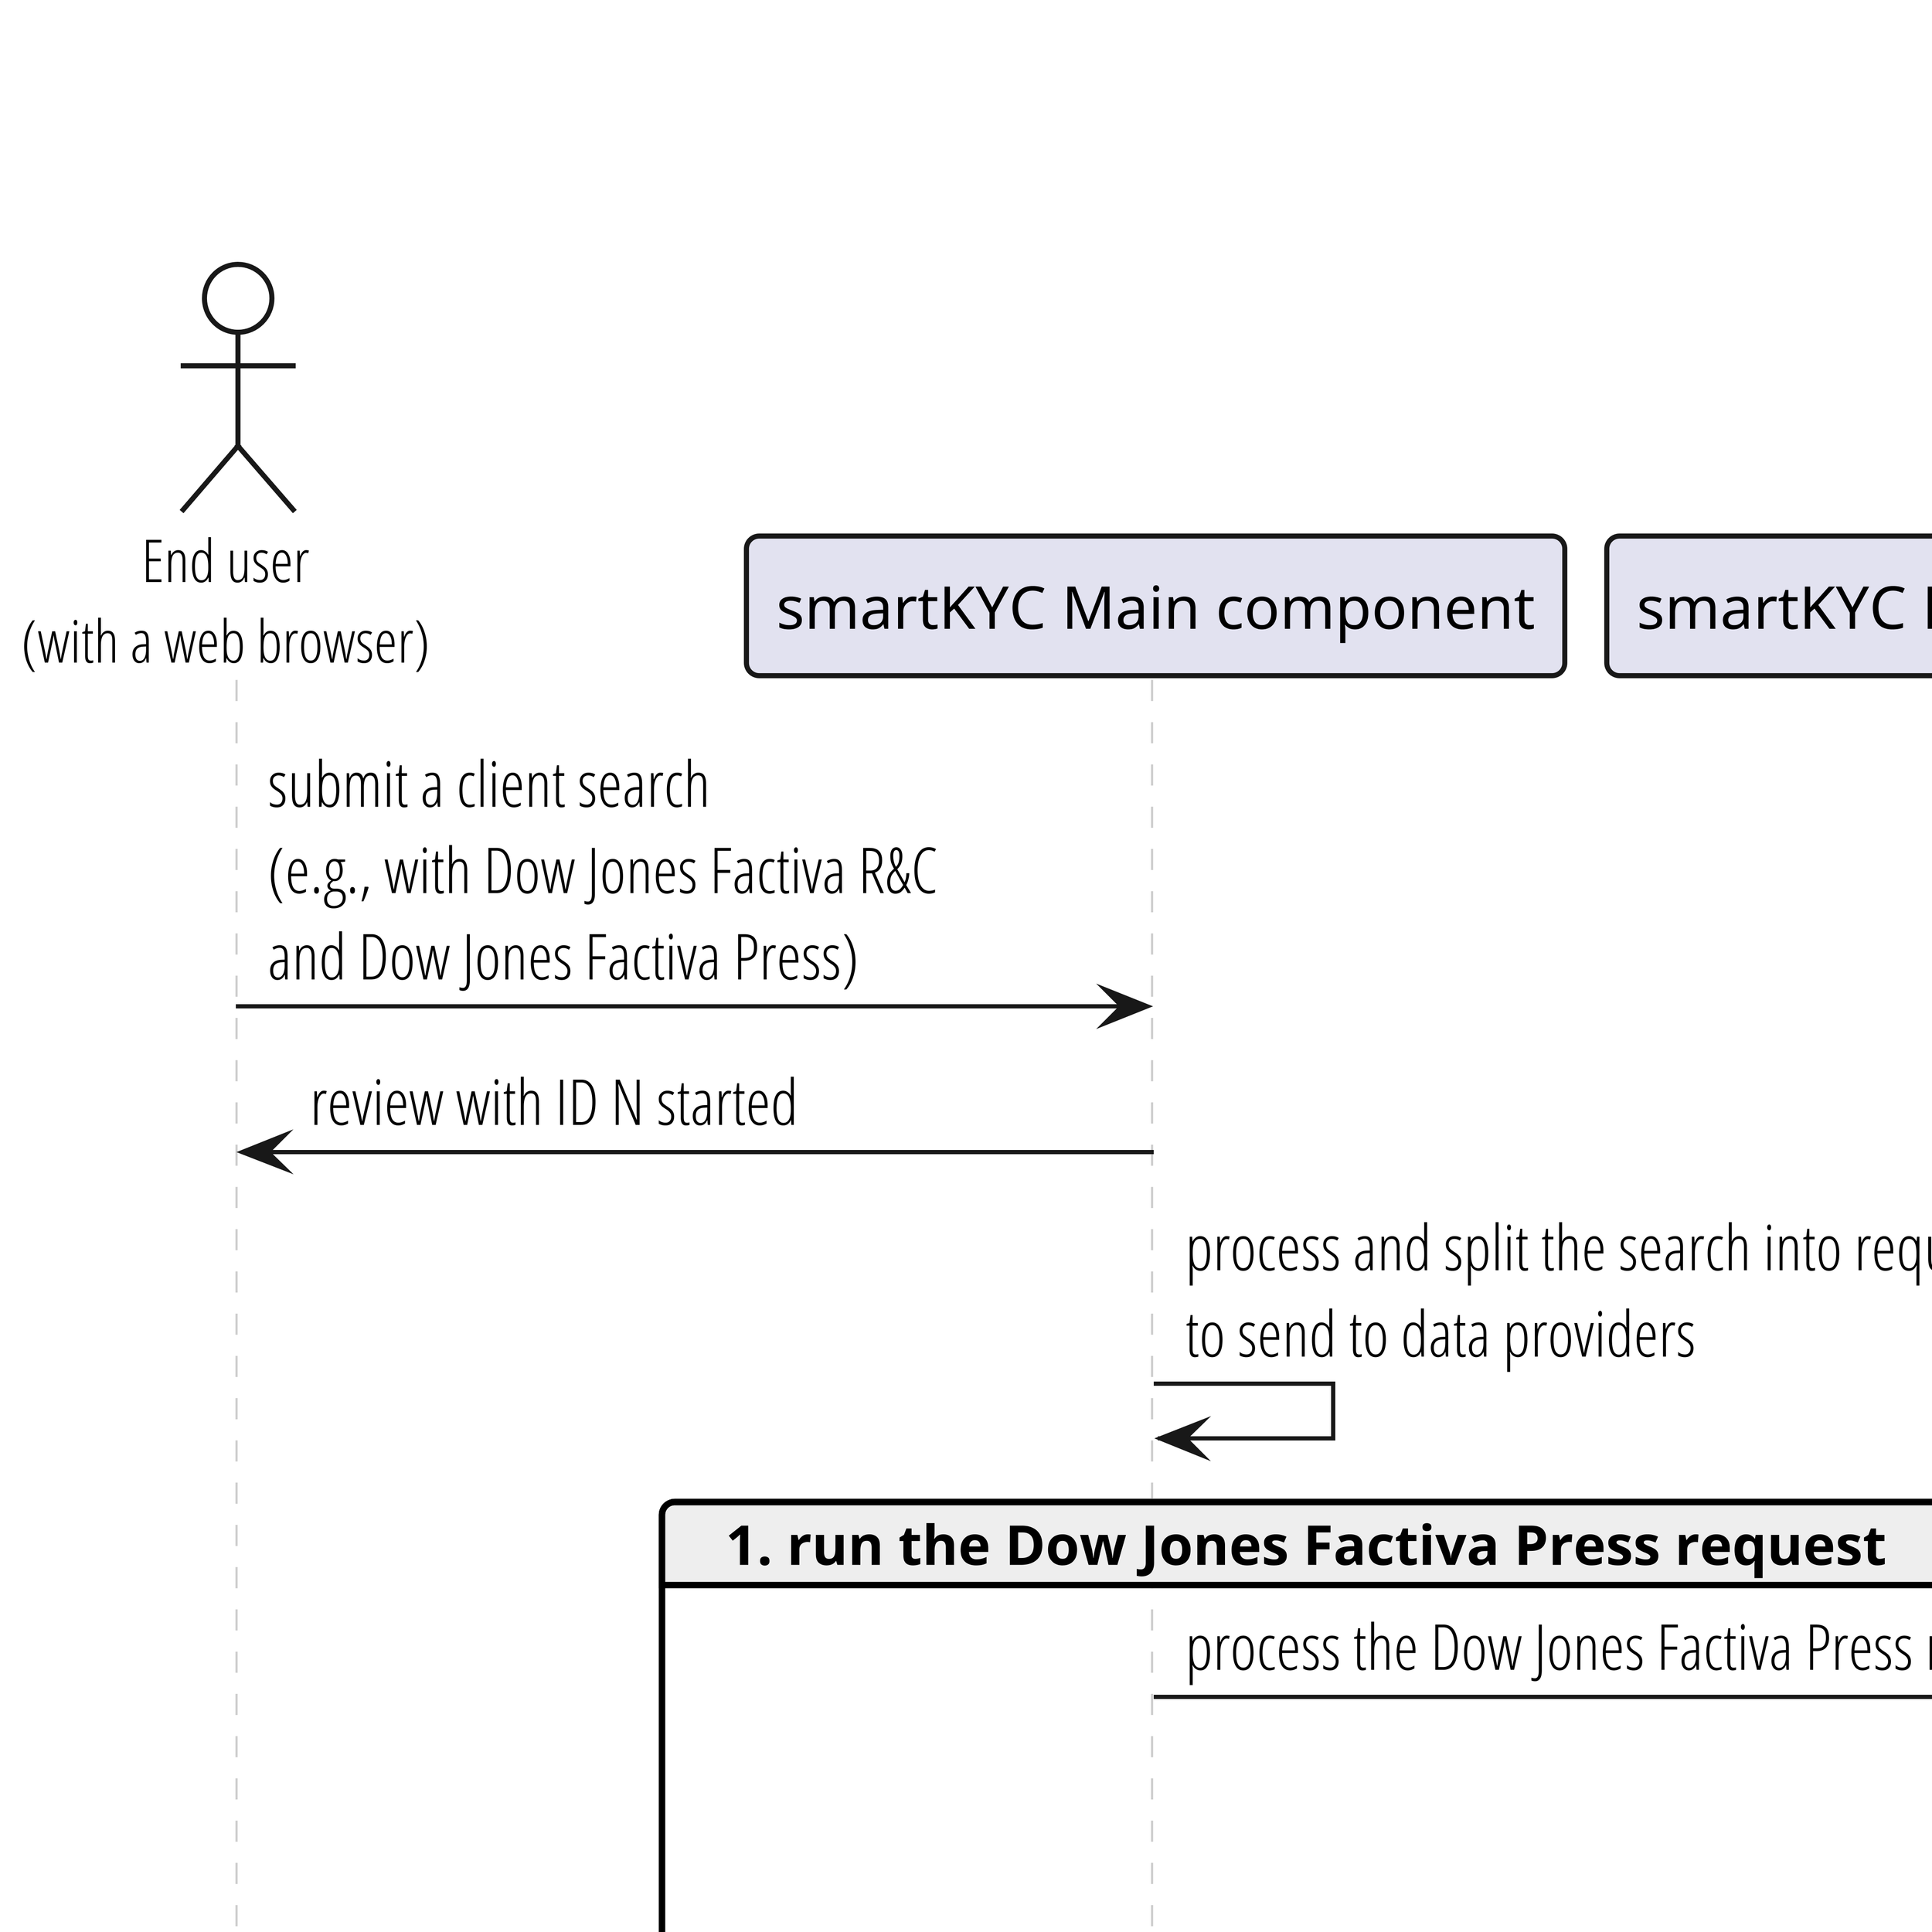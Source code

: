 @startuml

skinparam dpi 1200
scale 1200*1800

skinparam roundCorner 6
skinparam shadowing false
skinparam interface {
  backgroundColor WhiteSmoke
}
skinparam actor {
  FontName Open Sans Condensed Light
  FontSize 14
}
skinparam arrow {
  FontName Open Sans Condensed Light
  FontSize 15
}
skinparam note {
  FontName Open Sans Condensed Light
  FontSize 13
  BorderColor #bbb
}
skinparam footer {
  FontName Open Sans Condensed Light
  FontSize 14
  FontColor DimGrey
}
skinparam sequence {
  actorBorderThickness 1.2
  participantBorderThickness 1.2
  LifeLineBorderColor #ccc
  ParticipantFontName Avenir Next Condensed
  DividerBorderColor #eee
  DividerBackgroundColor #fff
  DividerFontName Open Sans Condensed Light
  DividerFontSize 15
  DividerFontStyle Light
  TitleFontName Open Sans Condensed Light
  TitleFontStyle Light
  TitleFontSize 17
}

actor "End user\n(with a web browser)" as user #fff
participant "smartKYC Main component" as main
participant "smartKYC Processing component" as proc
participant "smartKYC Exp component\nDow Jones Factiva Risk & Compliance connector" as djrc
participant "smartKYC Media component\nDow Jones Factiva connector" as factivaconnector
queue "JMS broker\n(IBM MQ)" as queue #fff
database "RDBMS\n(PostgreSql)" as rdbms #fff
database "Elasticsearch" as elasticsearch #fff
participant "DJ Factiva API (Internet)" as factivaapi

title
smartKYC - High level search process
<font color="DimGrey" size="12">(smartKYC R18.7.0)</font>
endtitle


user -> main: submit a client search\n(e.g., with Dow Jones Factiva R&C\nand Dow Jones Factiva Press)
main -> user: review with ID N started
main -> main: process and split the search into requests\nto send to data providers

group 1. run the Dow Jones Factiva Press request
    main -> queue: process the Dow Jones Factiva Press request
    queue -> factivaconnector: Dow Jones Factiva Press request
    factivaconnector-> factivaapi: perform actual search request on Dow Jones Factiva Press API\n(e.g., with adverse terms)
    factivaapi -> factivaconnector: list of documents matching the search criteria
    loop for each document returned by the Dow Jones Factiva Press API
        factivaconnector -> queue: downloaded document
        queue -> proc: downloaded document
        proc -> proc: processing document\n (accept or reject)
        proc -> queue: processed document
        queue -> main: processed document
        main -> rdbms: save processed document
    end
end

group 2. run the Dow Jones Factiva Risk & Compliance request
    main -> queue: process the Dow Jones Factiva Risk & Compliance request
    queue -> djrc: Dow Jones Factiva Risk & Compliance request
    djrc-> elasticsearch: perform actual search request on Dow Jones Factiva Press API\n(e.g., with adverse terms)
    elasticsearch -> djrc: list of records matching the search criteria
    loop for each record returned by Elasticsearch
        djrc -> djrc: processing record\n (accept or reject)
        djrc -> queue: processed record
        queue -> main: processed record
        main -> rdbms: save processed record
    end
end


main -> main: search post-processing
user -> main: request search status/results
main -> user: results\n(status, documents, snippets, facts, etc.)



@enduml
